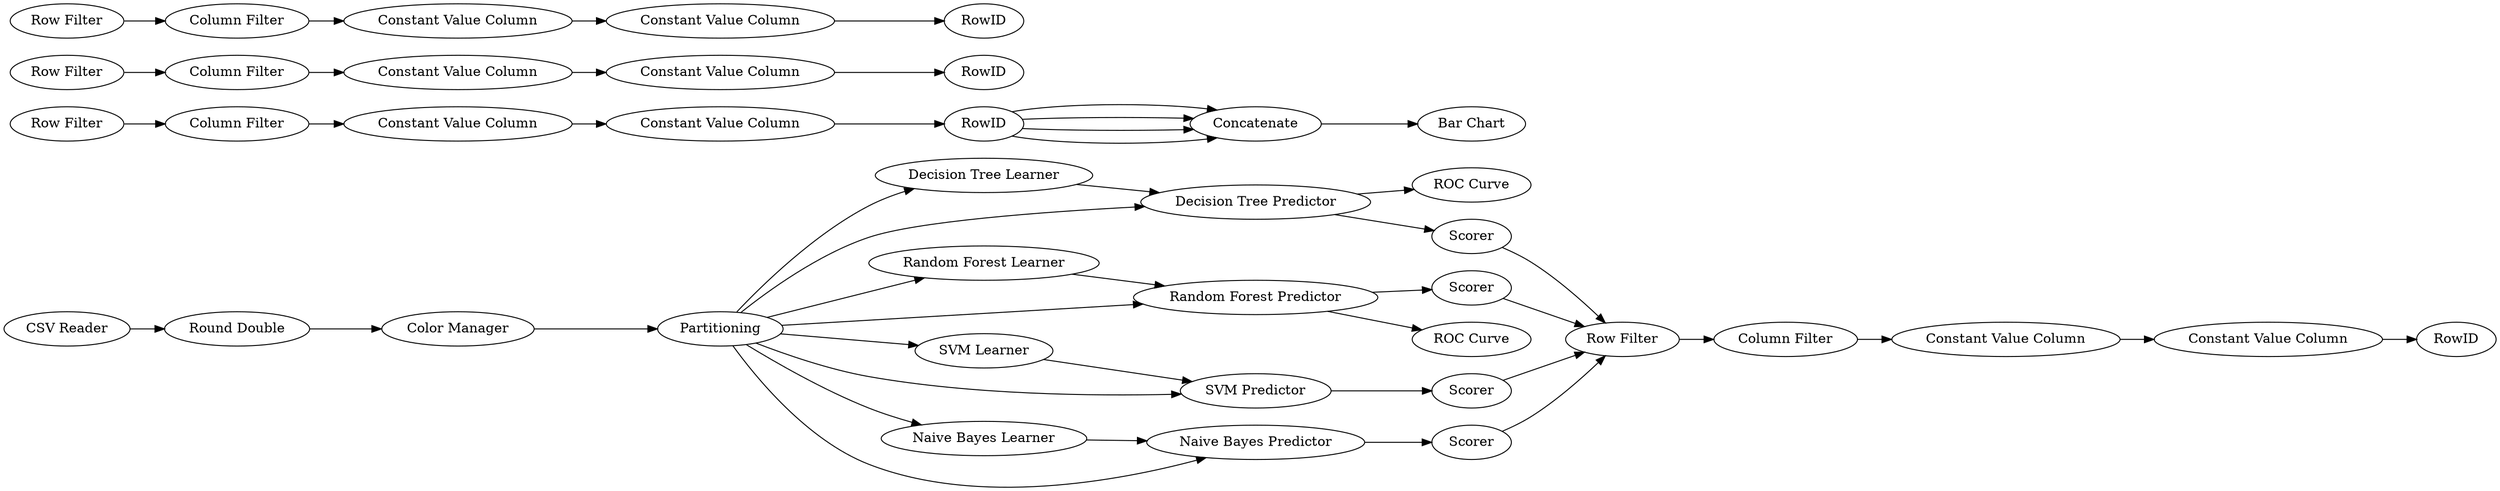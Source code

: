 digraph {
	1 [label="CSV Reader"]
	2 [label="Round Double"]
	3 [label="Color Manager"]
	4 [label=Partitioning]
	5 [label="Decision Tree Learner"]
	6 [label="Decision Tree Predictor"]
	7 [label="ROC Curve"]
	8 [label=Scorer]
	10 [label="Random Forest Learner"]
	11 [label="Random Forest Predictor"]
	12 [label=Scorer]
	13 [label="ROC Curve"]
	15 [label="SVM Learner"]
	16 [label="Naive Bayes Learner"]
	17 [label="Naive Bayes Predictor"]
	18 [label=Scorer]
	20 [label="SVM Predictor"]
	21 [label=Scorer]
	310 [label=Concatenate]
	312 [label="Bar Chart"]
	9 [label="Row Filter"]
	290 [label="Constant Value Column"]
	292 [label="Constant Value Column"]
	293 [label=RowID]
	294 [label="Column Filter"]
	295 [label="Row Filter"]
	296 [label="Constant Value Column"]
	297 [label=RowID]
	298 [label="Constant Value Column"]
	299 [label="Column Filter"]
	300 [label="Row Filter"]
	301 [label="Constant Value Column"]
	302 [label=RowID]
	303 [label="Constant Value Column"]
	304 [label="Column Filter"]
	305 [label="Row Filter"]
	306 [label="Constant Value Column"]
	307 [label=RowID]
	308 [label="Constant Value Column"]
	309 [label="Column Filter"]
	9 -> 294
	290 -> 292
	292 -> 293
	294 -> 290
	295 -> 299
	296 -> 298
	298 -> 297
	299 -> 296
	300 -> 304
	301 -> 303
	303 -> 302
	304 -> 301
	305 -> 309
	306 -> 308
	308 -> 307
	309 -> 306
	1 -> 2
	2 -> 3
	3 -> 4
	4 -> 5
	4 -> 6
	4 -> 15
	4 -> 10
	4 -> 11
	4 -> 20
	4 -> 16
	4 -> 17
	5 -> 6
	6 -> 7
	6 -> 8
	8 -> 295
	10 -> 11
	11 -> 13
	11 -> 12
	12 -> 295
	15 -> 20
	16 -> 17
	17 -> 18
	18 -> 295
	20 -> 21
	21 -> 295
	310 -> 312
	307 -> 310
	307 -> 310
	307 -> 310
	307 -> 310
	rankdir=LR
}

